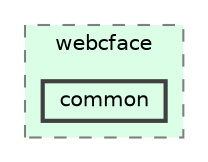 digraph "include/webcface/common"
{
 // LATEX_PDF_SIZE
  bgcolor="transparent";
  edge [fontname=Helvetica,fontsize=10,labelfontname=Helvetica,labelfontsize=10];
  node [fontname=Helvetica,fontsize=10,shape=box,height=0.2,width=0.4];
  compound=true
  subgraph clusterdir_e6fac88a17509a9ad709623cf2c100d8 {
    graph [ bgcolor="#daffe6", pencolor="grey50", label="webcface", fontname=Helvetica,fontsize=10 style="filled,dashed", URL="dir_e6fac88a17509a9ad709623cf2c100d8.html",tooltip=""]
  dir_502efb1c08dde917a621a833db2b93e2 [label="common", fillcolor="#daffe6", color="grey25", style="filled,bold", URL="dir_502efb1c08dde917a621a833db2b93e2.html",tooltip=""];
  }
}
